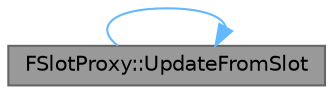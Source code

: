 digraph "FSlotProxy::UpdateFromSlot"
{
 // INTERACTIVE_SVG=YES
 // LATEX_PDF_SIZE
  bgcolor="transparent";
  edge [fontname=Helvetica,fontsize=10,labelfontname=Helvetica,labelfontsize=10];
  node [fontname=Helvetica,fontsize=10,shape=box,height=0.2,width=0.4];
  rankdir="RL";
  Node1 [id="Node000001",label="FSlotProxy::UpdateFromSlot",height=0.2,width=0.4,color="gray40", fillcolor="grey60", style="filled", fontcolor="black",tooltip="Applies the given slot's values to this proxy."];
  Node1 -> Node1 [id="edge1_Node000001_Node000001",dir="back",color="steelblue1",style="solid",tooltip=" "];
}
